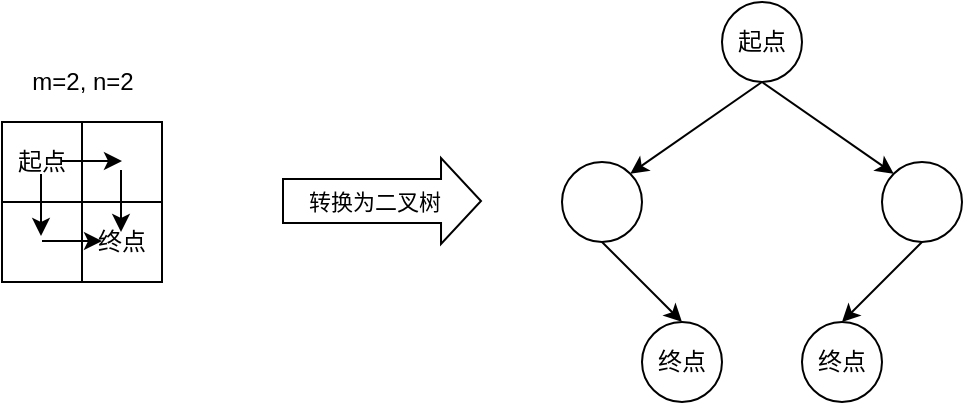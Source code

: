 <mxfile>
    <diagram name="第 1 页" id="PpAuiXeCZb8ud8FZcRJV">
        <mxGraphModel dx="324" dy="405" grid="1" gridSize="10" guides="1" tooltips="1" connect="1" arrows="1" fold="1" page="1" pageScale="1" pageWidth="827" pageHeight="1169" math="0" shadow="0">
            <root>
                <mxCell id="0"/>
                <mxCell id="1" parent="0"/>
                <mxCell id="Yt0q05AOPfQazOdtuwx2-1" value="起点" style="whiteSpace=wrap;html=1;aspect=fixed;" parent="1" vertex="1">
                    <mxGeometry x="160" y="140" width="40" height="40" as="geometry"/>
                </mxCell>
                <mxCell id="Yt0q05AOPfQazOdtuwx2-2" value="" style="whiteSpace=wrap;html=1;aspect=fixed;" parent="1" vertex="1">
                    <mxGeometry x="200" y="140" width="40" height="40" as="geometry"/>
                </mxCell>
                <mxCell id="Yt0q05AOPfQazOdtuwx2-4" value="" style="whiteSpace=wrap;html=1;aspect=fixed;" parent="1" vertex="1">
                    <mxGeometry x="160" y="180" width="40" height="40" as="geometry"/>
                </mxCell>
                <mxCell id="Yt0q05AOPfQazOdtuwx2-5" value="终点" style="whiteSpace=wrap;html=1;aspect=fixed;" parent="1" vertex="1">
                    <mxGeometry x="200" y="180" width="40" height="40" as="geometry"/>
                </mxCell>
                <mxCell id="Yt0q05AOPfQazOdtuwx2-6" value="" style="endArrow=classic;html=1;rounded=0;" parent="1" edge="1">
                    <mxGeometry width="50" height="50" relative="1" as="geometry">
                        <mxPoint x="190" y="159.5" as="sourcePoint"/>
                        <mxPoint x="220" y="159.5" as="targetPoint"/>
                    </mxGeometry>
                </mxCell>
                <mxCell id="Yt0q05AOPfQazOdtuwx2-7" value="" style="endArrow=classic;html=1;rounded=0;" parent="1" edge="1">
                    <mxGeometry width="50" height="50" relative="1" as="geometry">
                        <mxPoint x="219.5" y="164" as="sourcePoint"/>
                        <mxPoint x="219.5" y="195" as="targetPoint"/>
                    </mxGeometry>
                </mxCell>
                <mxCell id="Yt0q05AOPfQazOdtuwx2-10" value="" style="endArrow=classic;html=1;rounded=0;" parent="1" edge="1">
                    <mxGeometry width="50" height="50" relative="1" as="geometry">
                        <mxPoint x="179.5" y="166" as="sourcePoint"/>
                        <mxPoint x="179.5" y="197" as="targetPoint"/>
                    </mxGeometry>
                </mxCell>
                <mxCell id="Yt0q05AOPfQazOdtuwx2-12" value="" style="endArrow=classic;html=1;rounded=0;" parent="1" edge="1">
                    <mxGeometry width="50" height="50" relative="1" as="geometry">
                        <mxPoint x="180" y="199.5" as="sourcePoint"/>
                        <mxPoint x="210" y="199.5" as="targetPoint"/>
                    </mxGeometry>
                </mxCell>
                <mxCell id="Yt0q05AOPfQazOdtuwx2-13" value="m=2, n=2" style="text;html=1;align=center;verticalAlign=middle;resizable=0;points=[];autosize=1;strokeColor=none;fillColor=none;" parent="1" vertex="1">
                    <mxGeometry x="165" y="105" width="70" height="30" as="geometry"/>
                </mxCell>
                <mxCell id="Yt0q05AOPfQazOdtuwx2-14" value="起点" style="ellipse;whiteSpace=wrap;html=1;aspect=fixed;" parent="1" vertex="1">
                    <mxGeometry x="520" y="80" width="40" height="40" as="geometry"/>
                </mxCell>
                <mxCell id="Yt0q05AOPfQazOdtuwx2-15" value="" style="ellipse;whiteSpace=wrap;html=1;aspect=fixed;" parent="1" vertex="1">
                    <mxGeometry x="440" y="160" width="40" height="40" as="geometry"/>
                </mxCell>
                <mxCell id="Yt0q05AOPfQazOdtuwx2-16" value="" style="ellipse;whiteSpace=wrap;html=1;aspect=fixed;" parent="1" vertex="1">
                    <mxGeometry x="600" y="160" width="40" height="40" as="geometry"/>
                </mxCell>
                <mxCell id="Yt0q05AOPfQazOdtuwx2-17" value="终点" style="ellipse;whiteSpace=wrap;html=1;aspect=fixed;" parent="1" vertex="1">
                    <mxGeometry x="560" y="240" width="40" height="40" as="geometry"/>
                </mxCell>
                <mxCell id="Yt0q05AOPfQazOdtuwx2-18" value="终点" style="ellipse;whiteSpace=wrap;html=1;aspect=fixed;" parent="1" vertex="1">
                    <mxGeometry x="480" y="240" width="40" height="40" as="geometry"/>
                </mxCell>
                <mxCell id="Yt0q05AOPfQazOdtuwx2-20" value="" style="endArrow=classic;html=1;rounded=0;exitX=0.5;exitY=1;exitDx=0;exitDy=0;entryX=1;entryY=0;entryDx=0;entryDy=0;" parent="1" source="Yt0q05AOPfQazOdtuwx2-14" target="Yt0q05AOPfQazOdtuwx2-15" edge="1">
                    <mxGeometry width="50" height="50" relative="1" as="geometry">
                        <mxPoint x="210" y="320" as="sourcePoint"/>
                        <mxPoint x="260" y="270" as="targetPoint"/>
                    </mxGeometry>
                </mxCell>
                <mxCell id="Yt0q05AOPfQazOdtuwx2-21" value="" style="endArrow=classic;html=1;rounded=0;exitX=0.5;exitY=1;exitDx=0;exitDy=0;entryX=0;entryY=0;entryDx=0;entryDy=0;" parent="1" source="Yt0q05AOPfQazOdtuwx2-14" target="Yt0q05AOPfQazOdtuwx2-16" edge="1">
                    <mxGeometry width="50" height="50" relative="1" as="geometry">
                        <mxPoint x="536" y="124" as="sourcePoint"/>
                        <mxPoint x="484" y="176" as="targetPoint"/>
                    </mxGeometry>
                </mxCell>
                <mxCell id="Yt0q05AOPfQazOdtuwx2-22" value="" style="endArrow=classic;html=1;rounded=0;exitX=0.5;exitY=1;exitDx=0;exitDy=0;entryX=0.5;entryY=0;entryDx=0;entryDy=0;" parent="1" source="Yt0q05AOPfQazOdtuwx2-15" target="Yt0q05AOPfQazOdtuwx2-18" edge="1">
                    <mxGeometry width="50" height="50" relative="1" as="geometry">
                        <mxPoint x="550" y="130" as="sourcePoint"/>
                        <mxPoint x="484" y="176" as="targetPoint"/>
                    </mxGeometry>
                </mxCell>
                <mxCell id="Yt0q05AOPfQazOdtuwx2-23" value="" style="endArrow=classic;html=1;rounded=0;exitX=0.5;exitY=1;exitDx=0;exitDy=0;entryX=0.5;entryY=0;entryDx=0;entryDy=0;" parent="1" source="Yt0q05AOPfQazOdtuwx2-16" target="Yt0q05AOPfQazOdtuwx2-17" edge="1">
                    <mxGeometry width="50" height="50" relative="1" as="geometry">
                        <mxPoint x="470" y="210" as="sourcePoint"/>
                        <mxPoint x="496" y="256" as="targetPoint"/>
                    </mxGeometry>
                </mxCell>
                <mxCell id="Yt0q05AOPfQazOdtuwx2-24" value="" style="shape=flexArrow;endArrow=classic;html=1;rounded=0;width=22;endSize=6.33;" parent="1" edge="1">
                    <mxGeometry width="50" height="50" relative="1" as="geometry">
                        <mxPoint x="300" y="179.5" as="sourcePoint"/>
                        <mxPoint x="400" y="179.5" as="targetPoint"/>
                    </mxGeometry>
                </mxCell>
                <mxCell id="Yt0q05AOPfQazOdtuwx2-26" value="转换为二叉树" style="edgeLabel;html=1;align=center;verticalAlign=middle;resizable=0;points=[];" parent="Yt0q05AOPfQazOdtuwx2-24" vertex="1" connectable="0">
                    <mxGeometry x="-0.08" y="-1" relative="1" as="geometry">
                        <mxPoint y="-1" as="offset"/>
                    </mxGeometry>
                </mxCell>
            </root>
        </mxGraphModel>
    </diagram>
</mxfile>